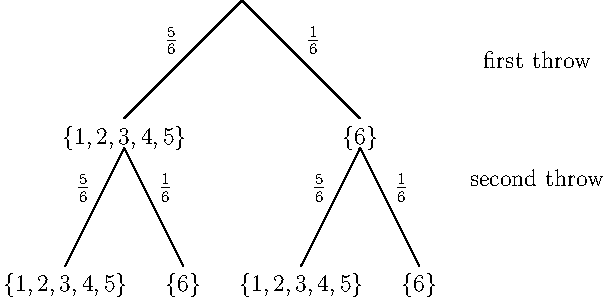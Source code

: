 string Xfirst="first throw";
size(0,150);
real h=2;
real v=2;
pair space = (0,-0.5);
pair T=(0,0);
pair L=(-h,-v);
pair R=(h,-v);
pair LL=(-1.5*h,-2*v);
pair LR=(-0.5*h,-2*v);
pair RL=(0.5*h,-2*v);
pair RR=(1.5*h,-2*v);

path l= T--L;
path r= T--R;
path ll= shift(space)*(L--LL);
path lr= shift(space)*(L--LR);
path rl= shift(space)*(R--RL);
path rr= shift(space)*(R--RR);
draw(l);
draw(r);
draw(ll);
draw(lr);
draw(rl);
draw(rr);

label("$\{1,2,3,4,5\}$",L,dir(-90));
label("$\{1,2,3,4,5\}$",shift(space)*LL,dir(-90));
label("$\{1,2,3,4,5\}$",shift(space)*RL,dir(-90));
label("$\{6\}$",R,dir(-90));
label("$\{6\}$",shift(space)*LR,dir(-90));
label("$\{6\}$",shift(space)*RR,dir(-90));

label("$\frac56$",midpoint(l),dir(135));
label("$\frac16$",midpoint(r),dir(45));
label("$\frac56$",midpoint(ll),dir(135));
label("$\frac16$",midpoint(lr),dir(45));
label("$\frac56$",midpoint(rl),dir(135));
label("$\frac16$",midpoint(rr),dir(45));

label(Xfirst, (2.5h,-v/2));
label("second throw", (2.5h,-3*v/2));
